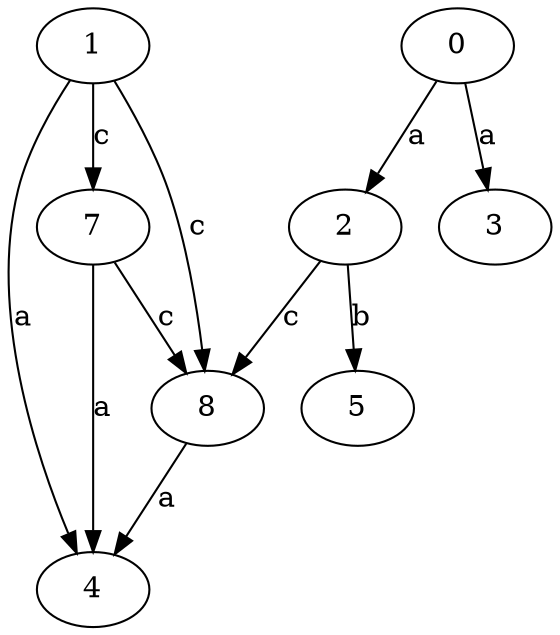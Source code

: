 strict digraph  {
2;
3;
4;
0;
5;
1;
7;
8;
2 -> 5  [label=b];
2 -> 8  [label=c];
0 -> 2  [label=a];
0 -> 3  [label=a];
1 -> 4  [label=a];
1 -> 7  [label=c];
1 -> 8  [label=c];
7 -> 4  [label=a];
7 -> 8  [label=c];
8 -> 4  [label=a];
}
